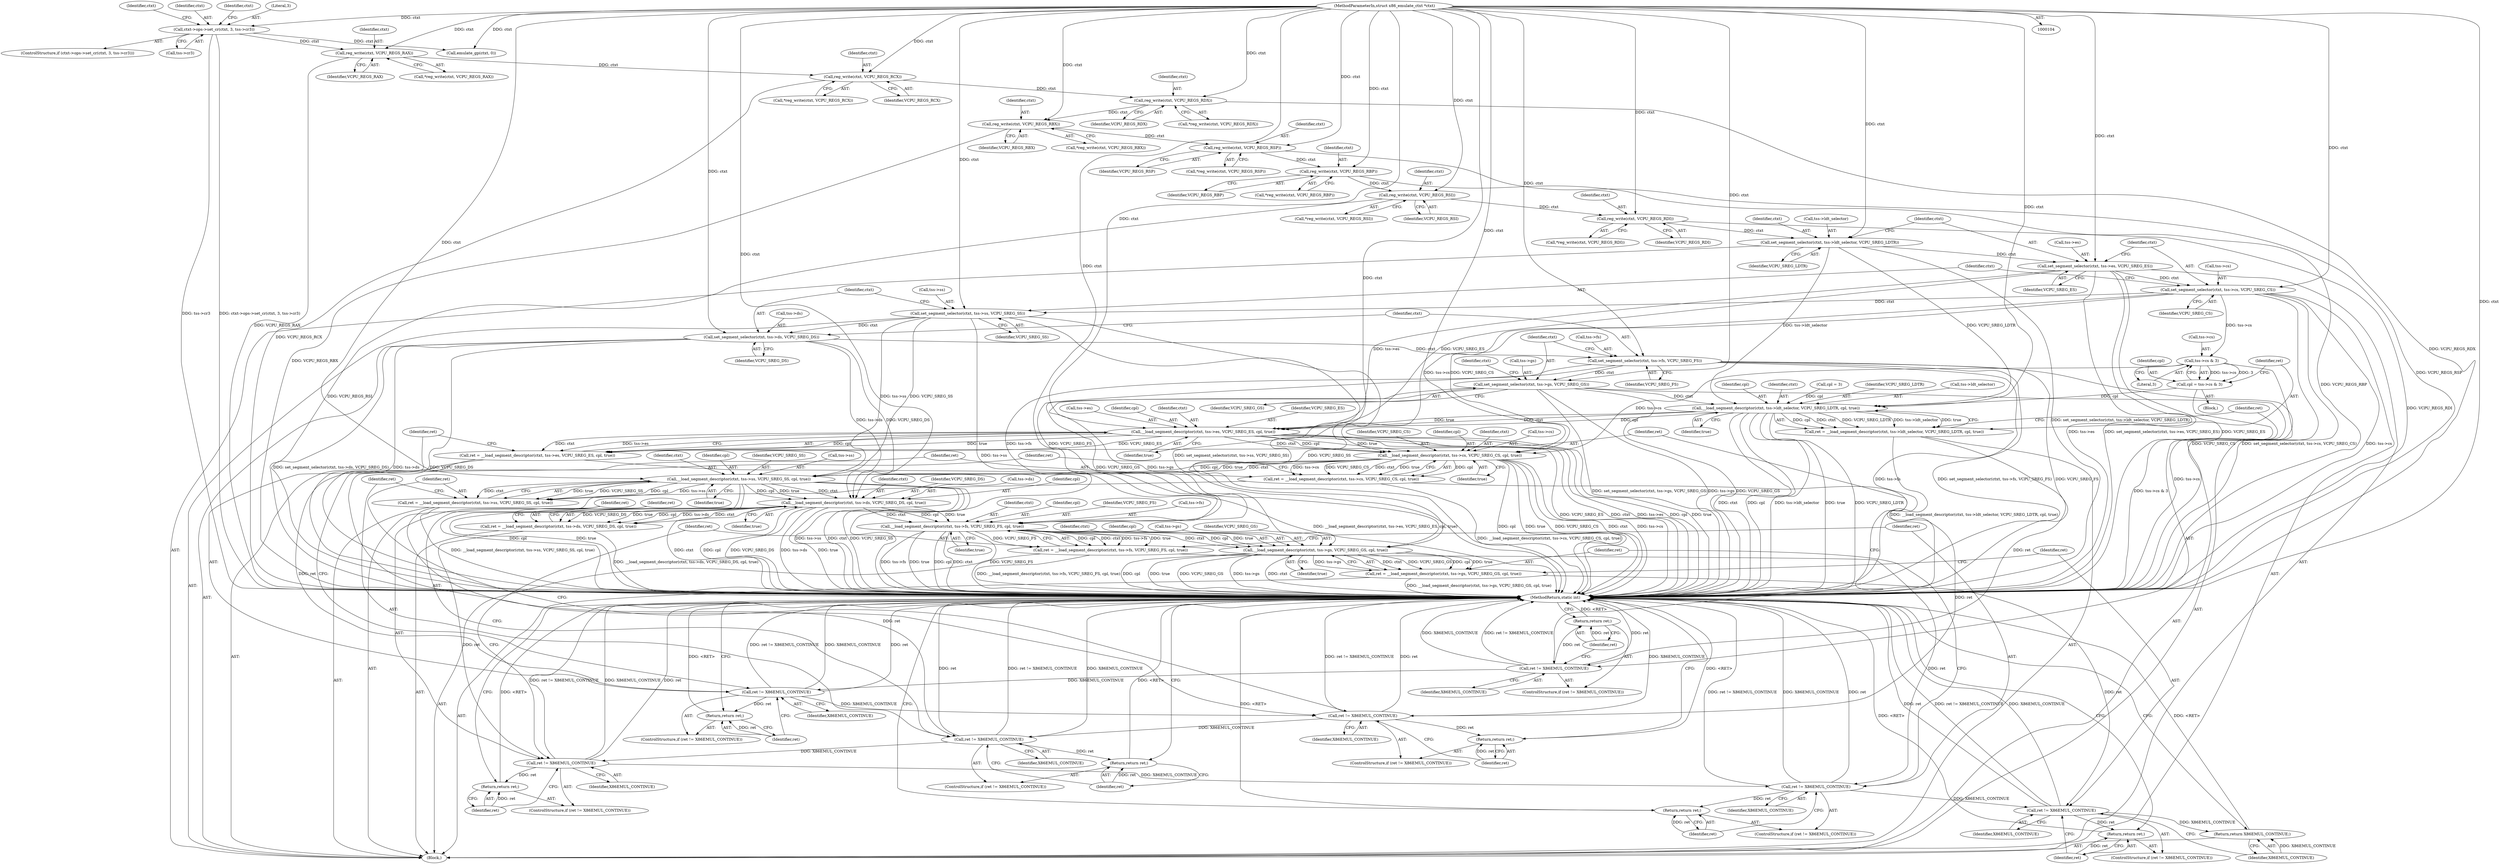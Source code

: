 digraph "1_linux_d1442d85cc30ea75f7d399474ca738e0bc96f715_5@API" {
"1000179" [label="(Call,reg_write(ctxt, VCPU_REGS_RBP))"];
"1000171" [label="(Call,reg_write(ctxt, VCPU_REGS_RSP))"];
"1000163" [label="(Call,reg_write(ctxt, VCPU_REGS_RBX))"];
"1000155" [label="(Call,reg_write(ctxt, VCPU_REGS_RDX))"];
"1000147" [label="(Call,reg_write(ctxt, VCPU_REGS_RCX))"];
"1000139" [label="(Call,reg_write(ctxt, VCPU_REGS_RAX))"];
"1000111" [label="(Call,ctxt->ops->set_cr(ctxt, 3, tss->cr3))"];
"1000105" [label="(MethodParameterIn,struct x86_emulate_ctxt *ctxt)"];
"1000187" [label="(Call,reg_write(ctxt, VCPU_REGS_RSI))"];
"1000195" [label="(Call,reg_write(ctxt, VCPU_REGS_RDI))"];
"1000201" [label="(Call,set_segment_selector(ctxt, tss->ldt_selector, VCPU_SREG_LDTR))"];
"1000207" [label="(Call,set_segment_selector(ctxt, tss->es, VCPU_SREG_ES))"];
"1000213" [label="(Call,set_segment_selector(ctxt, tss->cs, VCPU_SREG_CS))"];
"1000219" [label="(Call,set_segment_selector(ctxt, tss->ss, VCPU_SREG_SS))"];
"1000225" [label="(Call,set_segment_selector(ctxt, tss->ds, VCPU_SREG_DS))"];
"1000231" [label="(Call,set_segment_selector(ctxt, tss->fs, VCPU_SREG_FS))"];
"1000237" [label="(Call,set_segment_selector(ctxt, tss->gs, VCPU_SREG_GS))"];
"1000274" [label="(Call,__load_segment_descriptor(ctxt, tss->ldt_selector, VCPU_SREG_LDTR, cpl, true))"];
"1000272" [label="(Call,ret = __load_segment_descriptor(ctxt, tss->ldt_selector, VCPU_SREG_LDTR, cpl, true))"];
"1000283" [label="(Call,ret != X86EMUL_CONTINUE)"];
"1000286" [label="(Return,return ret;)"];
"1000299" [label="(Call,ret != X86EMUL_CONTINUE)"];
"1000302" [label="(Return,return ret;)"];
"1000315" [label="(Call,ret != X86EMUL_CONTINUE)"];
"1000318" [label="(Return,return ret;)"];
"1000331" [label="(Call,ret != X86EMUL_CONTINUE)"];
"1000334" [label="(Return,return ret;)"];
"1000347" [label="(Call,ret != X86EMUL_CONTINUE)"];
"1000350" [label="(Return,return ret;)"];
"1000363" [label="(Call,ret != X86EMUL_CONTINUE)"];
"1000366" [label="(Return,return ret;)"];
"1000379" [label="(Call,ret != X86EMUL_CONTINUE)"];
"1000382" [label="(Return,return ret;)"];
"1000384" [label="(Return,return X86EMUL_CONTINUE;)"];
"1000290" [label="(Call,__load_segment_descriptor(ctxt, tss->es, VCPU_SREG_ES, cpl, true))"];
"1000288" [label="(Call,ret = __load_segment_descriptor(ctxt, tss->es, VCPU_SREG_ES, cpl, true))"];
"1000306" [label="(Call,__load_segment_descriptor(ctxt, tss->cs, VCPU_SREG_CS, cpl, true))"];
"1000304" [label="(Call,ret = __load_segment_descriptor(ctxt, tss->cs, VCPU_SREG_CS, cpl, true))"];
"1000322" [label="(Call,__load_segment_descriptor(ctxt, tss->ss, VCPU_SREG_SS, cpl, true))"];
"1000320" [label="(Call,ret = __load_segment_descriptor(ctxt, tss->ss, VCPU_SREG_SS, cpl, true))"];
"1000338" [label="(Call,__load_segment_descriptor(ctxt, tss->ds, VCPU_SREG_DS, cpl, true))"];
"1000336" [label="(Call,ret = __load_segment_descriptor(ctxt, tss->ds, VCPU_SREG_DS, cpl, true))"];
"1000354" [label="(Call,__load_segment_descriptor(ctxt, tss->fs, VCPU_SREG_FS, cpl, true))"];
"1000352" [label="(Call,ret = __load_segment_descriptor(ctxt, tss->fs, VCPU_SREG_FS, cpl, true))"];
"1000370" [label="(Call,__load_segment_descriptor(ctxt, tss->gs, VCPU_SREG_GS, cpl, true))"];
"1000368" [label="(Call,ret = __load_segment_descriptor(ctxt, tss->gs, VCPU_SREG_GS, cpl, true))"];
"1000267" [label="(Call,tss->cs & 3)"];
"1000265" [label="(Call,cpl = tss->cs & 3)"];
"1000334" [label="(Return,return ret;)"];
"1000219" [label="(Call,set_segment_selector(ctxt, tss->ss, VCPU_SREG_SS))"];
"1000246" [label="(Identifier,ctxt)"];
"1000336" [label="(Call,ret = __load_segment_descriptor(ctxt, tss->ds, VCPU_SREG_DS, cpl, true))"];
"1000119" [label="(Identifier,ctxt)"];
"1000202" [label="(Identifier,ctxt)"];
"1000339" [label="(Identifier,ctxt)"];
"1000208" [label="(Identifier,ctxt)"];
"1000298" [label="(ControlStructure,if (ret != X86EMUL_CONTINUE))"];
"1000105" [label="(MethodParameterIn,struct x86_emulate_ctxt *ctxt)"];
"1000333" [label="(Identifier,X86EMUL_CONTINUE)"];
"1000224" [label="(Identifier,VCPU_SREG_SS)"];
"1000201" [label="(Call,set_segment_selector(ctxt, tss->ldt_selector, VCPU_SREG_LDTR))"];
"1000324" [label="(Call,tss->ss)"];
"1000155" [label="(Call,reg_write(ctxt, VCPU_REGS_RDX))"];
"1000296" [label="(Identifier,cpl)"];
"1000371" [label="(Identifier,ctxt)"];
"1000289" [label="(Identifier,ret)"];
"1000346" [label="(ControlStructure,if (ret != X86EMUL_CONTINUE))"];
"1000315" [label="(Call,ret != X86EMUL_CONTINUE)"];
"1000378" [label="(ControlStructure,if (ret != X86EMUL_CONTINUE))"];
"1000302" [label="(Return,return ret;)"];
"1000284" [label="(Identifier,ret)"];
"1000209" [label="(Call,tss->es)"];
"1000332" [label="(Identifier,ret)"];
"1000107" [label="(Block,)"];
"1000272" [label="(Call,ret = __load_segment_descriptor(ctxt, tss->ldt_selector, VCPU_SREG_LDTR, cpl, true))"];
"1000231" [label="(Call,set_segment_selector(ctxt, tss->fs, VCPU_SREG_FS))"];
"1000138" [label="(Call,*reg_write(ctxt, VCPU_REGS_RAX))"];
"1000225" [label="(Call,set_segment_selector(ctxt, tss->ds, VCPU_SREG_DS))"];
"1000285" [label="(Identifier,X86EMUL_CONTINUE)"];
"1000331" [label="(Call,ret != X86EMUL_CONTINUE)"];
"1000343" [label="(Identifier,VCPU_SREG_DS)"];
"1000361" [label="(Identifier,true)"];
"1000112" [label="(Identifier,ctxt)"];
"1000338" [label="(Call,__load_segment_descriptor(ctxt, tss->ds, VCPU_SREG_DS, cpl, true))"];
"1000179" [label="(Call,reg_write(ctxt, VCPU_REGS_RBP))"];
"1000195" [label="(Call,reg_write(ctxt, VCPU_REGS_RDI))"];
"1000148" [label="(Identifier,ctxt)"];
"1000290" [label="(Call,__load_segment_descriptor(ctxt, tss->es, VCPU_SREG_ES, cpl, true))"];
"1000154" [label="(Call,*reg_write(ctxt, VCPU_REGS_RDX))"];
"1000306" [label="(Call,__load_segment_descriptor(ctxt, tss->cs, VCPU_SREG_CS, cpl, true))"];
"1000322" [label="(Call,__load_segment_descriptor(ctxt, tss->ss, VCPU_SREG_SS, cpl, true))"];
"1000369" [label="(Identifier,ret)"];
"1000291" [label="(Identifier,ctxt)"];
"1000118" [label="(Call,emulate_gp(ctxt, 0))"];
"1000297" [label="(Identifier,true)"];
"1000149" [label="(Identifier,VCPU_REGS_RCX)"];
"1000311" [label="(Identifier,VCPU_SREG_CS)"];
"1000317" [label="(Identifier,X86EMUL_CONTINUE)"];
"1000381" [label="(Identifier,X86EMUL_CONTINUE)"];
"1000368" [label="(Call,ret = __load_segment_descriptor(ctxt, tss->gs, VCPU_SREG_GS, cpl, true))"];
"1000212" [label="(Identifier,VCPU_SREG_ES)"];
"1000172" [label="(Identifier,ctxt)"];
"1000345" [label="(Identifier,true)"];
"1000283" [label="(Call,ret != X86EMUL_CONTINUE)"];
"1000288" [label="(Call,ret = __load_segment_descriptor(ctxt, tss->es, VCPU_SREG_ES, cpl, true))"];
"1000366" [label="(Return,return ret;)"];
"1000312" [label="(Identifier,cpl)"];
"1000276" [label="(Call,tss->ldt_selector)"];
"1000173" [label="(Identifier,VCPU_REGS_RSP)"];
"1000206" [label="(Identifier,VCPU_SREG_LDTR)"];
"1000226" [label="(Identifier,ctxt)"];
"1000186" [label="(Call,*reg_write(ctxt, VCPU_REGS_RSI))"];
"1000280" [label="(Identifier,cpl)"];
"1000110" [label="(ControlStructure,if (ctxt->ops->set_cr(ctxt, 3, tss->cr3)))"];
"1000301" [label="(Identifier,X86EMUL_CONTINUE)"];
"1000287" [label="(Identifier,ret)"];
"1000352" [label="(Call,ret = __load_segment_descriptor(ctxt, tss->fs, VCPU_SREG_FS, cpl, true))"];
"1000382" [label="(Return,return ret;)"];
"1000354" [label="(Call,__load_segment_descriptor(ctxt, tss->fs, VCPU_SREG_FS, cpl, true))"];
"1000123" [label="(Identifier,ctxt)"];
"1000370" [label="(Call,__load_segment_descriptor(ctxt, tss->gs, VCPU_SREG_GS, cpl, true))"];
"1000299" [label="(Call,ret != X86EMUL_CONTINUE)"];
"1000376" [label="(Identifier,cpl)"];
"1000275" [label="(Identifier,ctxt)"];
"1000318" [label="(Return,return ret;)"];
"1000259" [label="(Block,)"];
"1000351" [label="(Identifier,ret)"];
"1000197" [label="(Identifier,VCPU_REGS_RDI)"];
"1000305" [label="(Identifier,ret)"];
"1000194" [label="(Call,*reg_write(ctxt, VCPU_REGS_RDI))"];
"1000214" [label="(Identifier,ctxt)"];
"1000353" [label="(Identifier,ret)"];
"1000367" [label="(Identifier,ret)"];
"1000335" [label="(Identifier,ret)"];
"1000385" [label="(Identifier,X86EMUL_CONTINUE)"];
"1000314" [label="(ControlStructure,if (ret != X86EMUL_CONTINUE))"];
"1000255" [label="(Call,cpl = 3)"];
"1000350" [label="(Return,return ret;)"];
"1000274" [label="(Call,__load_segment_descriptor(ctxt, tss->ldt_selector, VCPU_SREG_LDTR, cpl, true))"];
"1000267" [label="(Call,tss->cs & 3)"];
"1000232" [label="(Identifier,ctxt)"];
"1000111" [label="(Call,ctxt->ops->set_cr(ctxt, 3, tss->cr3))"];
"1000113" [label="(Literal,3)"];
"1000271" [label="(Literal,3)"];
"1000165" [label="(Identifier,VCPU_REGS_RBX)"];
"1000323" [label="(Identifier,ctxt)"];
"1000282" [label="(ControlStructure,if (ret != X86EMUL_CONTINUE))"];
"1000295" [label="(Identifier,VCPU_SREG_ES)"];
"1000286" [label="(Return,return ret;)"];
"1000300" [label="(Identifier,ret)"];
"1000320" [label="(Call,ret = __load_segment_descriptor(ctxt, tss->ss, VCPU_SREG_SS, cpl, true))"];
"1000307" [label="(Identifier,ctxt)"];
"1000162" [label="(Call,*reg_write(ctxt, VCPU_REGS_RBX))"];
"1000266" [label="(Identifier,cpl)"];
"1000328" [label="(Identifier,cpl)"];
"1000379" [label="(Call,ret != X86EMUL_CONTINUE)"];
"1000156" [label="(Identifier,ctxt)"];
"1000363" [label="(Call,ret != X86EMUL_CONTINUE)"];
"1000273" [label="(Identifier,ret)"];
"1000281" [label="(Identifier,true)"];
"1000171" [label="(Call,reg_write(ctxt, VCPU_REGS_RSP))"];
"1000189" [label="(Identifier,VCPU_REGS_RSI)"];
"1000380" [label="(Identifier,ret)"];
"1000303" [label="(Identifier,ret)"];
"1000237" [label="(Call,set_segment_selector(ctxt, tss->gs, VCPU_SREG_GS))"];
"1000313" [label="(Identifier,true)"];
"1000292" [label="(Call,tss->es)"];
"1000147" [label="(Call,reg_write(ctxt, VCPU_REGS_RCX))"];
"1000141" [label="(Identifier,VCPU_REGS_RAX)"];
"1000215" [label="(Call,tss->cs)"];
"1000242" [label="(Identifier,VCPU_SREG_GS)"];
"1000384" [label="(Return,return X86EMUL_CONTINUE;)"];
"1000308" [label="(Call,tss->cs)"];
"1000355" [label="(Identifier,ctxt)"];
"1000340" [label="(Call,tss->ds)"];
"1000187" [label="(Call,reg_write(ctxt, VCPU_REGS_RSI))"];
"1000227" [label="(Call,tss->ds)"];
"1000344" [label="(Identifier,cpl)"];
"1000372" [label="(Call,tss->gs)"];
"1000319" [label="(Identifier,ret)"];
"1000327" [label="(Identifier,VCPU_SREG_SS)"];
"1000348" [label="(Identifier,ret)"];
"1000164" [label="(Identifier,ctxt)"];
"1000377" [label="(Identifier,true)"];
"1000360" [label="(Identifier,cpl)"];
"1000239" [label="(Call,tss->gs)"];
"1000140" [label="(Identifier,ctxt)"];
"1000221" [label="(Call,tss->ss)"];
"1000316" [label="(Identifier,ret)"];
"1000347" [label="(Call,ret != X86EMUL_CONTINUE)"];
"1000362" [label="(ControlStructure,if (ret != X86EMUL_CONTINUE))"];
"1000218" [label="(Identifier,VCPU_SREG_CS)"];
"1000386" [label="(MethodReturn,static int)"];
"1000213" [label="(Call,set_segment_selector(ctxt, tss->cs, VCPU_SREG_CS))"];
"1000170" [label="(Call,*reg_write(ctxt, VCPU_REGS_RSP))"];
"1000139" [label="(Call,reg_write(ctxt, VCPU_REGS_RAX))"];
"1000321" [label="(Identifier,ret)"];
"1000359" [label="(Identifier,VCPU_SREG_FS)"];
"1000207" [label="(Call,set_segment_selector(ctxt, tss->es, VCPU_SREG_ES))"];
"1000163" [label="(Call,reg_write(ctxt, VCPU_REGS_RBX))"];
"1000114" [label="(Call,tss->cr3)"];
"1000265" [label="(Call,cpl = tss->cs & 3)"];
"1000268" [label="(Call,tss->cs)"];
"1000349" [label="(Identifier,X86EMUL_CONTINUE)"];
"1000203" [label="(Call,tss->ldt_selector)"];
"1000356" [label="(Call,tss->fs)"];
"1000230" [label="(Identifier,VCPU_SREG_DS)"];
"1000364" [label="(Identifier,ret)"];
"1000157" [label="(Identifier,VCPU_REGS_RDX)"];
"1000180" [label="(Identifier,ctxt)"];
"1000220" [label="(Identifier,ctxt)"];
"1000236" [label="(Identifier,VCPU_SREG_FS)"];
"1000181" [label="(Identifier,VCPU_REGS_RBP)"];
"1000233" [label="(Call,tss->fs)"];
"1000383" [label="(Identifier,ret)"];
"1000304" [label="(Call,ret = __load_segment_descriptor(ctxt, tss->cs, VCPU_SREG_CS, cpl, true))"];
"1000188" [label="(Identifier,ctxt)"];
"1000196" [label="(Identifier,ctxt)"];
"1000329" [label="(Identifier,true)"];
"1000365" [label="(Identifier,X86EMUL_CONTINUE)"];
"1000330" [label="(ControlStructure,if (ret != X86EMUL_CONTINUE))"];
"1000178" [label="(Call,*reg_write(ctxt, VCPU_REGS_RBP))"];
"1000375" [label="(Identifier,VCPU_SREG_GS)"];
"1000238" [label="(Identifier,ctxt)"];
"1000146" [label="(Call,*reg_write(ctxt, VCPU_REGS_RCX))"];
"1000279" [label="(Identifier,VCPU_SREG_LDTR)"];
"1000337" [label="(Identifier,ret)"];
"1000179" -> "1000178"  [label="AST: "];
"1000179" -> "1000181"  [label="CFG: "];
"1000180" -> "1000179"  [label="AST: "];
"1000181" -> "1000179"  [label="AST: "];
"1000178" -> "1000179"  [label="CFG: "];
"1000179" -> "1000386"  [label="DDG: VCPU_REGS_RBP"];
"1000171" -> "1000179"  [label="DDG: ctxt"];
"1000105" -> "1000179"  [label="DDG: ctxt"];
"1000179" -> "1000187"  [label="DDG: ctxt"];
"1000171" -> "1000170"  [label="AST: "];
"1000171" -> "1000173"  [label="CFG: "];
"1000172" -> "1000171"  [label="AST: "];
"1000173" -> "1000171"  [label="AST: "];
"1000170" -> "1000171"  [label="CFG: "];
"1000171" -> "1000386"  [label="DDG: VCPU_REGS_RSP"];
"1000163" -> "1000171"  [label="DDG: ctxt"];
"1000105" -> "1000171"  [label="DDG: ctxt"];
"1000163" -> "1000162"  [label="AST: "];
"1000163" -> "1000165"  [label="CFG: "];
"1000164" -> "1000163"  [label="AST: "];
"1000165" -> "1000163"  [label="AST: "];
"1000162" -> "1000163"  [label="CFG: "];
"1000163" -> "1000386"  [label="DDG: VCPU_REGS_RBX"];
"1000155" -> "1000163"  [label="DDG: ctxt"];
"1000105" -> "1000163"  [label="DDG: ctxt"];
"1000155" -> "1000154"  [label="AST: "];
"1000155" -> "1000157"  [label="CFG: "];
"1000156" -> "1000155"  [label="AST: "];
"1000157" -> "1000155"  [label="AST: "];
"1000154" -> "1000155"  [label="CFG: "];
"1000155" -> "1000386"  [label="DDG: VCPU_REGS_RDX"];
"1000147" -> "1000155"  [label="DDG: ctxt"];
"1000105" -> "1000155"  [label="DDG: ctxt"];
"1000147" -> "1000146"  [label="AST: "];
"1000147" -> "1000149"  [label="CFG: "];
"1000148" -> "1000147"  [label="AST: "];
"1000149" -> "1000147"  [label="AST: "];
"1000146" -> "1000147"  [label="CFG: "];
"1000147" -> "1000386"  [label="DDG: VCPU_REGS_RCX"];
"1000139" -> "1000147"  [label="DDG: ctxt"];
"1000105" -> "1000147"  [label="DDG: ctxt"];
"1000139" -> "1000138"  [label="AST: "];
"1000139" -> "1000141"  [label="CFG: "];
"1000140" -> "1000139"  [label="AST: "];
"1000141" -> "1000139"  [label="AST: "];
"1000138" -> "1000139"  [label="CFG: "];
"1000139" -> "1000386"  [label="DDG: VCPU_REGS_RAX"];
"1000111" -> "1000139"  [label="DDG: ctxt"];
"1000105" -> "1000139"  [label="DDG: ctxt"];
"1000111" -> "1000110"  [label="AST: "];
"1000111" -> "1000114"  [label="CFG: "];
"1000112" -> "1000111"  [label="AST: "];
"1000113" -> "1000111"  [label="AST: "];
"1000114" -> "1000111"  [label="AST: "];
"1000119" -> "1000111"  [label="CFG: "];
"1000123" -> "1000111"  [label="CFG: "];
"1000111" -> "1000386"  [label="DDG: tss->cr3"];
"1000111" -> "1000386"  [label="DDG: ctxt->ops->set_cr(ctxt, 3, tss->cr3)"];
"1000105" -> "1000111"  [label="DDG: ctxt"];
"1000111" -> "1000118"  [label="DDG: ctxt"];
"1000105" -> "1000104"  [label="AST: "];
"1000105" -> "1000386"  [label="DDG: ctxt"];
"1000105" -> "1000118"  [label="DDG: ctxt"];
"1000105" -> "1000187"  [label="DDG: ctxt"];
"1000105" -> "1000195"  [label="DDG: ctxt"];
"1000105" -> "1000201"  [label="DDG: ctxt"];
"1000105" -> "1000207"  [label="DDG: ctxt"];
"1000105" -> "1000213"  [label="DDG: ctxt"];
"1000105" -> "1000219"  [label="DDG: ctxt"];
"1000105" -> "1000225"  [label="DDG: ctxt"];
"1000105" -> "1000231"  [label="DDG: ctxt"];
"1000105" -> "1000237"  [label="DDG: ctxt"];
"1000105" -> "1000274"  [label="DDG: ctxt"];
"1000105" -> "1000290"  [label="DDG: ctxt"];
"1000105" -> "1000306"  [label="DDG: ctxt"];
"1000105" -> "1000322"  [label="DDG: ctxt"];
"1000105" -> "1000338"  [label="DDG: ctxt"];
"1000105" -> "1000354"  [label="DDG: ctxt"];
"1000105" -> "1000370"  [label="DDG: ctxt"];
"1000187" -> "1000186"  [label="AST: "];
"1000187" -> "1000189"  [label="CFG: "];
"1000188" -> "1000187"  [label="AST: "];
"1000189" -> "1000187"  [label="AST: "];
"1000186" -> "1000187"  [label="CFG: "];
"1000187" -> "1000386"  [label="DDG: VCPU_REGS_RSI"];
"1000187" -> "1000195"  [label="DDG: ctxt"];
"1000195" -> "1000194"  [label="AST: "];
"1000195" -> "1000197"  [label="CFG: "];
"1000196" -> "1000195"  [label="AST: "];
"1000197" -> "1000195"  [label="AST: "];
"1000194" -> "1000195"  [label="CFG: "];
"1000195" -> "1000386"  [label="DDG: VCPU_REGS_RDI"];
"1000195" -> "1000201"  [label="DDG: ctxt"];
"1000201" -> "1000107"  [label="AST: "];
"1000201" -> "1000206"  [label="CFG: "];
"1000202" -> "1000201"  [label="AST: "];
"1000203" -> "1000201"  [label="AST: "];
"1000206" -> "1000201"  [label="AST: "];
"1000208" -> "1000201"  [label="CFG: "];
"1000201" -> "1000386"  [label="DDG: set_segment_selector(ctxt, tss->ldt_selector, VCPU_SREG_LDTR)"];
"1000201" -> "1000207"  [label="DDG: ctxt"];
"1000201" -> "1000274"  [label="DDG: tss->ldt_selector"];
"1000201" -> "1000274"  [label="DDG: VCPU_SREG_LDTR"];
"1000207" -> "1000107"  [label="AST: "];
"1000207" -> "1000212"  [label="CFG: "];
"1000208" -> "1000207"  [label="AST: "];
"1000209" -> "1000207"  [label="AST: "];
"1000212" -> "1000207"  [label="AST: "];
"1000214" -> "1000207"  [label="CFG: "];
"1000207" -> "1000386"  [label="DDG: tss->es"];
"1000207" -> "1000386"  [label="DDG: set_segment_selector(ctxt, tss->es, VCPU_SREG_ES)"];
"1000207" -> "1000386"  [label="DDG: VCPU_SREG_ES"];
"1000207" -> "1000213"  [label="DDG: ctxt"];
"1000207" -> "1000290"  [label="DDG: tss->es"];
"1000207" -> "1000290"  [label="DDG: VCPU_SREG_ES"];
"1000213" -> "1000107"  [label="AST: "];
"1000213" -> "1000218"  [label="CFG: "];
"1000214" -> "1000213"  [label="AST: "];
"1000215" -> "1000213"  [label="AST: "];
"1000218" -> "1000213"  [label="AST: "];
"1000220" -> "1000213"  [label="CFG: "];
"1000213" -> "1000386"  [label="DDG: VCPU_SREG_CS"];
"1000213" -> "1000386"  [label="DDG: set_segment_selector(ctxt, tss->cs, VCPU_SREG_CS)"];
"1000213" -> "1000386"  [label="DDG: tss->cs"];
"1000213" -> "1000219"  [label="DDG: ctxt"];
"1000213" -> "1000267"  [label="DDG: tss->cs"];
"1000213" -> "1000306"  [label="DDG: tss->cs"];
"1000213" -> "1000306"  [label="DDG: VCPU_SREG_CS"];
"1000219" -> "1000107"  [label="AST: "];
"1000219" -> "1000224"  [label="CFG: "];
"1000220" -> "1000219"  [label="AST: "];
"1000221" -> "1000219"  [label="AST: "];
"1000224" -> "1000219"  [label="AST: "];
"1000226" -> "1000219"  [label="CFG: "];
"1000219" -> "1000386"  [label="DDG: tss->ss"];
"1000219" -> "1000386"  [label="DDG: set_segment_selector(ctxt, tss->ss, VCPU_SREG_SS)"];
"1000219" -> "1000386"  [label="DDG: VCPU_SREG_SS"];
"1000219" -> "1000225"  [label="DDG: ctxt"];
"1000219" -> "1000322"  [label="DDG: tss->ss"];
"1000219" -> "1000322"  [label="DDG: VCPU_SREG_SS"];
"1000225" -> "1000107"  [label="AST: "];
"1000225" -> "1000230"  [label="CFG: "];
"1000226" -> "1000225"  [label="AST: "];
"1000227" -> "1000225"  [label="AST: "];
"1000230" -> "1000225"  [label="AST: "];
"1000232" -> "1000225"  [label="CFG: "];
"1000225" -> "1000386"  [label="DDG: set_segment_selector(ctxt, tss->ds, VCPU_SREG_DS)"];
"1000225" -> "1000386"  [label="DDG: tss->ds"];
"1000225" -> "1000386"  [label="DDG: VCPU_SREG_DS"];
"1000225" -> "1000231"  [label="DDG: ctxt"];
"1000225" -> "1000338"  [label="DDG: tss->ds"];
"1000225" -> "1000338"  [label="DDG: VCPU_SREG_DS"];
"1000231" -> "1000107"  [label="AST: "];
"1000231" -> "1000236"  [label="CFG: "];
"1000232" -> "1000231"  [label="AST: "];
"1000233" -> "1000231"  [label="AST: "];
"1000236" -> "1000231"  [label="AST: "];
"1000238" -> "1000231"  [label="CFG: "];
"1000231" -> "1000386"  [label="DDG: VCPU_SREG_FS"];
"1000231" -> "1000386"  [label="DDG: tss->fs"];
"1000231" -> "1000386"  [label="DDG: set_segment_selector(ctxt, tss->fs, VCPU_SREG_FS)"];
"1000231" -> "1000237"  [label="DDG: ctxt"];
"1000231" -> "1000354"  [label="DDG: tss->fs"];
"1000231" -> "1000354"  [label="DDG: VCPU_SREG_FS"];
"1000237" -> "1000107"  [label="AST: "];
"1000237" -> "1000242"  [label="CFG: "];
"1000238" -> "1000237"  [label="AST: "];
"1000239" -> "1000237"  [label="AST: "];
"1000242" -> "1000237"  [label="AST: "];
"1000246" -> "1000237"  [label="CFG: "];
"1000237" -> "1000386"  [label="DDG: set_segment_selector(ctxt, tss->gs, VCPU_SREG_GS)"];
"1000237" -> "1000386"  [label="DDG: tss->gs"];
"1000237" -> "1000386"  [label="DDG: VCPU_SREG_GS"];
"1000237" -> "1000274"  [label="DDG: ctxt"];
"1000237" -> "1000370"  [label="DDG: tss->gs"];
"1000237" -> "1000370"  [label="DDG: VCPU_SREG_GS"];
"1000274" -> "1000272"  [label="AST: "];
"1000274" -> "1000281"  [label="CFG: "];
"1000275" -> "1000274"  [label="AST: "];
"1000276" -> "1000274"  [label="AST: "];
"1000279" -> "1000274"  [label="AST: "];
"1000280" -> "1000274"  [label="AST: "];
"1000281" -> "1000274"  [label="AST: "];
"1000272" -> "1000274"  [label="CFG: "];
"1000274" -> "1000386"  [label="DDG: ctxt"];
"1000274" -> "1000386"  [label="DDG: cpl"];
"1000274" -> "1000386"  [label="DDG: tss->ldt_selector"];
"1000274" -> "1000386"  [label="DDG: true"];
"1000274" -> "1000386"  [label="DDG: VCPU_SREG_LDTR"];
"1000274" -> "1000272"  [label="DDG: cpl"];
"1000274" -> "1000272"  [label="DDG: ctxt"];
"1000274" -> "1000272"  [label="DDG: VCPU_SREG_LDTR"];
"1000274" -> "1000272"  [label="DDG: tss->ldt_selector"];
"1000274" -> "1000272"  [label="DDG: true"];
"1000265" -> "1000274"  [label="DDG: cpl"];
"1000255" -> "1000274"  [label="DDG: cpl"];
"1000274" -> "1000290"  [label="DDG: ctxt"];
"1000274" -> "1000290"  [label="DDG: cpl"];
"1000274" -> "1000290"  [label="DDG: true"];
"1000272" -> "1000107"  [label="AST: "];
"1000273" -> "1000272"  [label="AST: "];
"1000284" -> "1000272"  [label="CFG: "];
"1000272" -> "1000386"  [label="DDG: __load_segment_descriptor(ctxt, tss->ldt_selector, VCPU_SREG_LDTR, cpl, true)"];
"1000272" -> "1000283"  [label="DDG: ret"];
"1000283" -> "1000282"  [label="AST: "];
"1000283" -> "1000285"  [label="CFG: "];
"1000284" -> "1000283"  [label="AST: "];
"1000285" -> "1000283"  [label="AST: "];
"1000287" -> "1000283"  [label="CFG: "];
"1000289" -> "1000283"  [label="CFG: "];
"1000283" -> "1000386"  [label="DDG: X86EMUL_CONTINUE"];
"1000283" -> "1000386"  [label="DDG: ret"];
"1000283" -> "1000386"  [label="DDG: ret != X86EMUL_CONTINUE"];
"1000283" -> "1000286"  [label="DDG: ret"];
"1000283" -> "1000299"  [label="DDG: X86EMUL_CONTINUE"];
"1000286" -> "1000282"  [label="AST: "];
"1000286" -> "1000287"  [label="CFG: "];
"1000287" -> "1000286"  [label="AST: "];
"1000386" -> "1000286"  [label="CFG: "];
"1000286" -> "1000386"  [label="DDG: <RET>"];
"1000287" -> "1000286"  [label="DDG: ret"];
"1000299" -> "1000298"  [label="AST: "];
"1000299" -> "1000301"  [label="CFG: "];
"1000300" -> "1000299"  [label="AST: "];
"1000301" -> "1000299"  [label="AST: "];
"1000303" -> "1000299"  [label="CFG: "];
"1000305" -> "1000299"  [label="CFG: "];
"1000299" -> "1000386"  [label="DDG: ret != X86EMUL_CONTINUE"];
"1000299" -> "1000386"  [label="DDG: X86EMUL_CONTINUE"];
"1000299" -> "1000386"  [label="DDG: ret"];
"1000288" -> "1000299"  [label="DDG: ret"];
"1000299" -> "1000302"  [label="DDG: ret"];
"1000299" -> "1000315"  [label="DDG: X86EMUL_CONTINUE"];
"1000302" -> "1000298"  [label="AST: "];
"1000302" -> "1000303"  [label="CFG: "];
"1000303" -> "1000302"  [label="AST: "];
"1000386" -> "1000302"  [label="CFG: "];
"1000302" -> "1000386"  [label="DDG: <RET>"];
"1000303" -> "1000302"  [label="DDG: ret"];
"1000315" -> "1000314"  [label="AST: "];
"1000315" -> "1000317"  [label="CFG: "];
"1000316" -> "1000315"  [label="AST: "];
"1000317" -> "1000315"  [label="AST: "];
"1000319" -> "1000315"  [label="CFG: "];
"1000321" -> "1000315"  [label="CFG: "];
"1000315" -> "1000386"  [label="DDG: ret != X86EMUL_CONTINUE"];
"1000315" -> "1000386"  [label="DDG: ret"];
"1000315" -> "1000386"  [label="DDG: X86EMUL_CONTINUE"];
"1000304" -> "1000315"  [label="DDG: ret"];
"1000315" -> "1000318"  [label="DDG: ret"];
"1000315" -> "1000331"  [label="DDG: X86EMUL_CONTINUE"];
"1000318" -> "1000314"  [label="AST: "];
"1000318" -> "1000319"  [label="CFG: "];
"1000319" -> "1000318"  [label="AST: "];
"1000386" -> "1000318"  [label="CFG: "];
"1000318" -> "1000386"  [label="DDG: <RET>"];
"1000319" -> "1000318"  [label="DDG: ret"];
"1000331" -> "1000330"  [label="AST: "];
"1000331" -> "1000333"  [label="CFG: "];
"1000332" -> "1000331"  [label="AST: "];
"1000333" -> "1000331"  [label="AST: "];
"1000335" -> "1000331"  [label="CFG: "];
"1000337" -> "1000331"  [label="CFG: "];
"1000331" -> "1000386"  [label="DDG: ret != X86EMUL_CONTINUE"];
"1000331" -> "1000386"  [label="DDG: X86EMUL_CONTINUE"];
"1000331" -> "1000386"  [label="DDG: ret"];
"1000320" -> "1000331"  [label="DDG: ret"];
"1000331" -> "1000334"  [label="DDG: ret"];
"1000331" -> "1000347"  [label="DDG: X86EMUL_CONTINUE"];
"1000334" -> "1000330"  [label="AST: "];
"1000334" -> "1000335"  [label="CFG: "];
"1000335" -> "1000334"  [label="AST: "];
"1000386" -> "1000334"  [label="CFG: "];
"1000334" -> "1000386"  [label="DDG: <RET>"];
"1000335" -> "1000334"  [label="DDG: ret"];
"1000347" -> "1000346"  [label="AST: "];
"1000347" -> "1000349"  [label="CFG: "];
"1000348" -> "1000347"  [label="AST: "];
"1000349" -> "1000347"  [label="AST: "];
"1000351" -> "1000347"  [label="CFG: "];
"1000353" -> "1000347"  [label="CFG: "];
"1000347" -> "1000386"  [label="DDG: X86EMUL_CONTINUE"];
"1000347" -> "1000386"  [label="DDG: ret"];
"1000347" -> "1000386"  [label="DDG: ret != X86EMUL_CONTINUE"];
"1000336" -> "1000347"  [label="DDG: ret"];
"1000347" -> "1000350"  [label="DDG: ret"];
"1000347" -> "1000363"  [label="DDG: X86EMUL_CONTINUE"];
"1000350" -> "1000346"  [label="AST: "];
"1000350" -> "1000351"  [label="CFG: "];
"1000351" -> "1000350"  [label="AST: "];
"1000386" -> "1000350"  [label="CFG: "];
"1000350" -> "1000386"  [label="DDG: <RET>"];
"1000351" -> "1000350"  [label="DDG: ret"];
"1000363" -> "1000362"  [label="AST: "];
"1000363" -> "1000365"  [label="CFG: "];
"1000364" -> "1000363"  [label="AST: "];
"1000365" -> "1000363"  [label="AST: "];
"1000367" -> "1000363"  [label="CFG: "];
"1000369" -> "1000363"  [label="CFG: "];
"1000363" -> "1000386"  [label="DDG: X86EMUL_CONTINUE"];
"1000363" -> "1000386"  [label="DDG: ret"];
"1000363" -> "1000386"  [label="DDG: ret != X86EMUL_CONTINUE"];
"1000352" -> "1000363"  [label="DDG: ret"];
"1000363" -> "1000366"  [label="DDG: ret"];
"1000363" -> "1000379"  [label="DDG: X86EMUL_CONTINUE"];
"1000366" -> "1000362"  [label="AST: "];
"1000366" -> "1000367"  [label="CFG: "];
"1000367" -> "1000366"  [label="AST: "];
"1000386" -> "1000366"  [label="CFG: "];
"1000366" -> "1000386"  [label="DDG: <RET>"];
"1000367" -> "1000366"  [label="DDG: ret"];
"1000379" -> "1000378"  [label="AST: "];
"1000379" -> "1000381"  [label="CFG: "];
"1000380" -> "1000379"  [label="AST: "];
"1000381" -> "1000379"  [label="AST: "];
"1000383" -> "1000379"  [label="CFG: "];
"1000385" -> "1000379"  [label="CFG: "];
"1000379" -> "1000386"  [label="DDG: ret"];
"1000379" -> "1000386"  [label="DDG: ret != X86EMUL_CONTINUE"];
"1000379" -> "1000386"  [label="DDG: X86EMUL_CONTINUE"];
"1000368" -> "1000379"  [label="DDG: ret"];
"1000379" -> "1000382"  [label="DDG: ret"];
"1000379" -> "1000384"  [label="DDG: X86EMUL_CONTINUE"];
"1000382" -> "1000378"  [label="AST: "];
"1000382" -> "1000383"  [label="CFG: "];
"1000383" -> "1000382"  [label="AST: "];
"1000386" -> "1000382"  [label="CFG: "];
"1000382" -> "1000386"  [label="DDG: <RET>"];
"1000383" -> "1000382"  [label="DDG: ret"];
"1000384" -> "1000107"  [label="AST: "];
"1000384" -> "1000385"  [label="CFG: "];
"1000385" -> "1000384"  [label="AST: "];
"1000386" -> "1000384"  [label="CFG: "];
"1000384" -> "1000386"  [label="DDG: <RET>"];
"1000385" -> "1000384"  [label="DDG: X86EMUL_CONTINUE"];
"1000290" -> "1000288"  [label="AST: "];
"1000290" -> "1000297"  [label="CFG: "];
"1000291" -> "1000290"  [label="AST: "];
"1000292" -> "1000290"  [label="AST: "];
"1000295" -> "1000290"  [label="AST: "];
"1000296" -> "1000290"  [label="AST: "];
"1000297" -> "1000290"  [label="AST: "];
"1000288" -> "1000290"  [label="CFG: "];
"1000290" -> "1000386"  [label="DDG: ctxt"];
"1000290" -> "1000386"  [label="DDG: tss->es"];
"1000290" -> "1000386"  [label="DDG: cpl"];
"1000290" -> "1000386"  [label="DDG: true"];
"1000290" -> "1000386"  [label="DDG: VCPU_SREG_ES"];
"1000290" -> "1000288"  [label="DDG: cpl"];
"1000290" -> "1000288"  [label="DDG: true"];
"1000290" -> "1000288"  [label="DDG: VCPU_SREG_ES"];
"1000290" -> "1000288"  [label="DDG: ctxt"];
"1000290" -> "1000288"  [label="DDG: tss->es"];
"1000290" -> "1000306"  [label="DDG: ctxt"];
"1000290" -> "1000306"  [label="DDG: cpl"];
"1000290" -> "1000306"  [label="DDG: true"];
"1000288" -> "1000107"  [label="AST: "];
"1000289" -> "1000288"  [label="AST: "];
"1000300" -> "1000288"  [label="CFG: "];
"1000288" -> "1000386"  [label="DDG: __load_segment_descriptor(ctxt, tss->es, VCPU_SREG_ES, cpl, true)"];
"1000306" -> "1000304"  [label="AST: "];
"1000306" -> "1000313"  [label="CFG: "];
"1000307" -> "1000306"  [label="AST: "];
"1000308" -> "1000306"  [label="AST: "];
"1000311" -> "1000306"  [label="AST: "];
"1000312" -> "1000306"  [label="AST: "];
"1000313" -> "1000306"  [label="AST: "];
"1000304" -> "1000306"  [label="CFG: "];
"1000306" -> "1000386"  [label="DDG: cpl"];
"1000306" -> "1000386"  [label="DDG: true"];
"1000306" -> "1000386"  [label="DDG: VCPU_SREG_CS"];
"1000306" -> "1000386"  [label="DDG: ctxt"];
"1000306" -> "1000386"  [label="DDG: tss->cs"];
"1000306" -> "1000304"  [label="DDG: cpl"];
"1000306" -> "1000304"  [label="DDG: tss->cs"];
"1000306" -> "1000304"  [label="DDG: VCPU_SREG_CS"];
"1000306" -> "1000304"  [label="DDG: ctxt"];
"1000306" -> "1000304"  [label="DDG: true"];
"1000267" -> "1000306"  [label="DDG: tss->cs"];
"1000306" -> "1000322"  [label="DDG: ctxt"];
"1000306" -> "1000322"  [label="DDG: cpl"];
"1000306" -> "1000322"  [label="DDG: true"];
"1000304" -> "1000107"  [label="AST: "];
"1000305" -> "1000304"  [label="AST: "];
"1000316" -> "1000304"  [label="CFG: "];
"1000304" -> "1000386"  [label="DDG: __load_segment_descriptor(ctxt, tss->cs, VCPU_SREG_CS, cpl, true)"];
"1000322" -> "1000320"  [label="AST: "];
"1000322" -> "1000329"  [label="CFG: "];
"1000323" -> "1000322"  [label="AST: "];
"1000324" -> "1000322"  [label="AST: "];
"1000327" -> "1000322"  [label="AST: "];
"1000328" -> "1000322"  [label="AST: "];
"1000329" -> "1000322"  [label="AST: "];
"1000320" -> "1000322"  [label="CFG: "];
"1000322" -> "1000386"  [label="DDG: cpl"];
"1000322" -> "1000386"  [label="DDG: true"];
"1000322" -> "1000386"  [label="DDG: tss->ss"];
"1000322" -> "1000386"  [label="DDG: ctxt"];
"1000322" -> "1000386"  [label="DDG: VCPU_SREG_SS"];
"1000322" -> "1000320"  [label="DDG: true"];
"1000322" -> "1000320"  [label="DDG: VCPU_SREG_SS"];
"1000322" -> "1000320"  [label="DDG: cpl"];
"1000322" -> "1000320"  [label="DDG: tss->ss"];
"1000322" -> "1000320"  [label="DDG: ctxt"];
"1000322" -> "1000338"  [label="DDG: ctxt"];
"1000322" -> "1000338"  [label="DDG: cpl"];
"1000322" -> "1000338"  [label="DDG: true"];
"1000320" -> "1000107"  [label="AST: "];
"1000321" -> "1000320"  [label="AST: "];
"1000332" -> "1000320"  [label="CFG: "];
"1000320" -> "1000386"  [label="DDG: __load_segment_descriptor(ctxt, tss->ss, VCPU_SREG_SS, cpl, true)"];
"1000338" -> "1000336"  [label="AST: "];
"1000338" -> "1000345"  [label="CFG: "];
"1000339" -> "1000338"  [label="AST: "];
"1000340" -> "1000338"  [label="AST: "];
"1000343" -> "1000338"  [label="AST: "];
"1000344" -> "1000338"  [label="AST: "];
"1000345" -> "1000338"  [label="AST: "];
"1000336" -> "1000338"  [label="CFG: "];
"1000338" -> "1000386"  [label="DDG: ctxt"];
"1000338" -> "1000386"  [label="DDG: cpl"];
"1000338" -> "1000386"  [label="DDG: VCPU_SREG_DS"];
"1000338" -> "1000386"  [label="DDG: tss->ds"];
"1000338" -> "1000386"  [label="DDG: true"];
"1000338" -> "1000336"  [label="DDG: VCPU_SREG_DS"];
"1000338" -> "1000336"  [label="DDG: true"];
"1000338" -> "1000336"  [label="DDG: cpl"];
"1000338" -> "1000336"  [label="DDG: tss->ds"];
"1000338" -> "1000336"  [label="DDG: ctxt"];
"1000338" -> "1000354"  [label="DDG: ctxt"];
"1000338" -> "1000354"  [label="DDG: cpl"];
"1000338" -> "1000354"  [label="DDG: true"];
"1000336" -> "1000107"  [label="AST: "];
"1000337" -> "1000336"  [label="AST: "];
"1000348" -> "1000336"  [label="CFG: "];
"1000336" -> "1000386"  [label="DDG: __load_segment_descriptor(ctxt, tss->ds, VCPU_SREG_DS, cpl, true)"];
"1000354" -> "1000352"  [label="AST: "];
"1000354" -> "1000361"  [label="CFG: "];
"1000355" -> "1000354"  [label="AST: "];
"1000356" -> "1000354"  [label="AST: "];
"1000359" -> "1000354"  [label="AST: "];
"1000360" -> "1000354"  [label="AST: "];
"1000361" -> "1000354"  [label="AST: "];
"1000352" -> "1000354"  [label="CFG: "];
"1000354" -> "1000386"  [label="DDG: tss->fs"];
"1000354" -> "1000386"  [label="DDG: true"];
"1000354" -> "1000386"  [label="DDG: cpl"];
"1000354" -> "1000386"  [label="DDG: ctxt"];
"1000354" -> "1000386"  [label="DDG: VCPU_SREG_FS"];
"1000354" -> "1000352"  [label="DDG: cpl"];
"1000354" -> "1000352"  [label="DDG: ctxt"];
"1000354" -> "1000352"  [label="DDG: tss->fs"];
"1000354" -> "1000352"  [label="DDG: true"];
"1000354" -> "1000352"  [label="DDG: VCPU_SREG_FS"];
"1000354" -> "1000370"  [label="DDG: ctxt"];
"1000354" -> "1000370"  [label="DDG: cpl"];
"1000354" -> "1000370"  [label="DDG: true"];
"1000352" -> "1000107"  [label="AST: "];
"1000353" -> "1000352"  [label="AST: "];
"1000364" -> "1000352"  [label="CFG: "];
"1000352" -> "1000386"  [label="DDG: __load_segment_descriptor(ctxt, tss->fs, VCPU_SREG_FS, cpl, true)"];
"1000370" -> "1000368"  [label="AST: "];
"1000370" -> "1000377"  [label="CFG: "];
"1000371" -> "1000370"  [label="AST: "];
"1000372" -> "1000370"  [label="AST: "];
"1000375" -> "1000370"  [label="AST: "];
"1000376" -> "1000370"  [label="AST: "];
"1000377" -> "1000370"  [label="AST: "];
"1000368" -> "1000370"  [label="CFG: "];
"1000370" -> "1000386"  [label="DDG: cpl"];
"1000370" -> "1000386"  [label="DDG: true"];
"1000370" -> "1000386"  [label="DDG: VCPU_SREG_GS"];
"1000370" -> "1000386"  [label="DDG: tss->gs"];
"1000370" -> "1000386"  [label="DDG: ctxt"];
"1000370" -> "1000368"  [label="DDG: ctxt"];
"1000370" -> "1000368"  [label="DDG: VCPU_SREG_GS"];
"1000370" -> "1000368"  [label="DDG: cpl"];
"1000370" -> "1000368"  [label="DDG: true"];
"1000370" -> "1000368"  [label="DDG: tss->gs"];
"1000368" -> "1000107"  [label="AST: "];
"1000369" -> "1000368"  [label="AST: "];
"1000380" -> "1000368"  [label="CFG: "];
"1000368" -> "1000386"  [label="DDG: __load_segment_descriptor(ctxt, tss->gs, VCPU_SREG_GS, cpl, true)"];
"1000267" -> "1000265"  [label="AST: "];
"1000267" -> "1000271"  [label="CFG: "];
"1000268" -> "1000267"  [label="AST: "];
"1000271" -> "1000267"  [label="AST: "];
"1000265" -> "1000267"  [label="CFG: "];
"1000267" -> "1000386"  [label="DDG: tss->cs"];
"1000267" -> "1000265"  [label="DDG: tss->cs"];
"1000267" -> "1000265"  [label="DDG: 3"];
"1000265" -> "1000259"  [label="AST: "];
"1000266" -> "1000265"  [label="AST: "];
"1000273" -> "1000265"  [label="CFG: "];
"1000265" -> "1000386"  [label="DDG: tss->cs & 3"];
}
